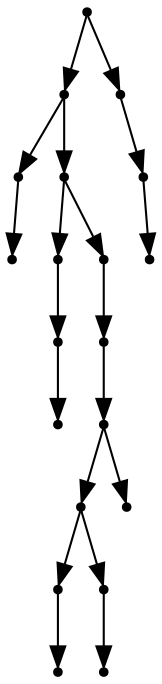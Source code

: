 digraph {
  19 [shape=point];
  15 [shape=point];
  1 [shape=point];
  0 [shape=point];
  14 [shape=point];
  4 [shape=point];
  3 [shape=point];
  2 [shape=point];
  13 [shape=point];
  12 [shape=point];
  11 [shape=point];
  9 [shape=point];
  6 [shape=point];
  5 [shape=point];
  8 [shape=point];
  7 [shape=point];
  10 [shape=point];
  18 [shape=point];
  17 [shape=point];
  16 [shape=point];
19 -> 15;
15 -> 1;
1 -> 0;
15 -> 14;
14 -> 4;
4 -> 3;
3 -> 2;
14 -> 13;
13 -> 12;
12 -> 11;
11 -> 9;
9 -> 6;
6 -> 5;
9 -> 8;
8 -> 7;
11 -> 10;
19 -> 18;
18 -> 17;
17 -> 16;
}
